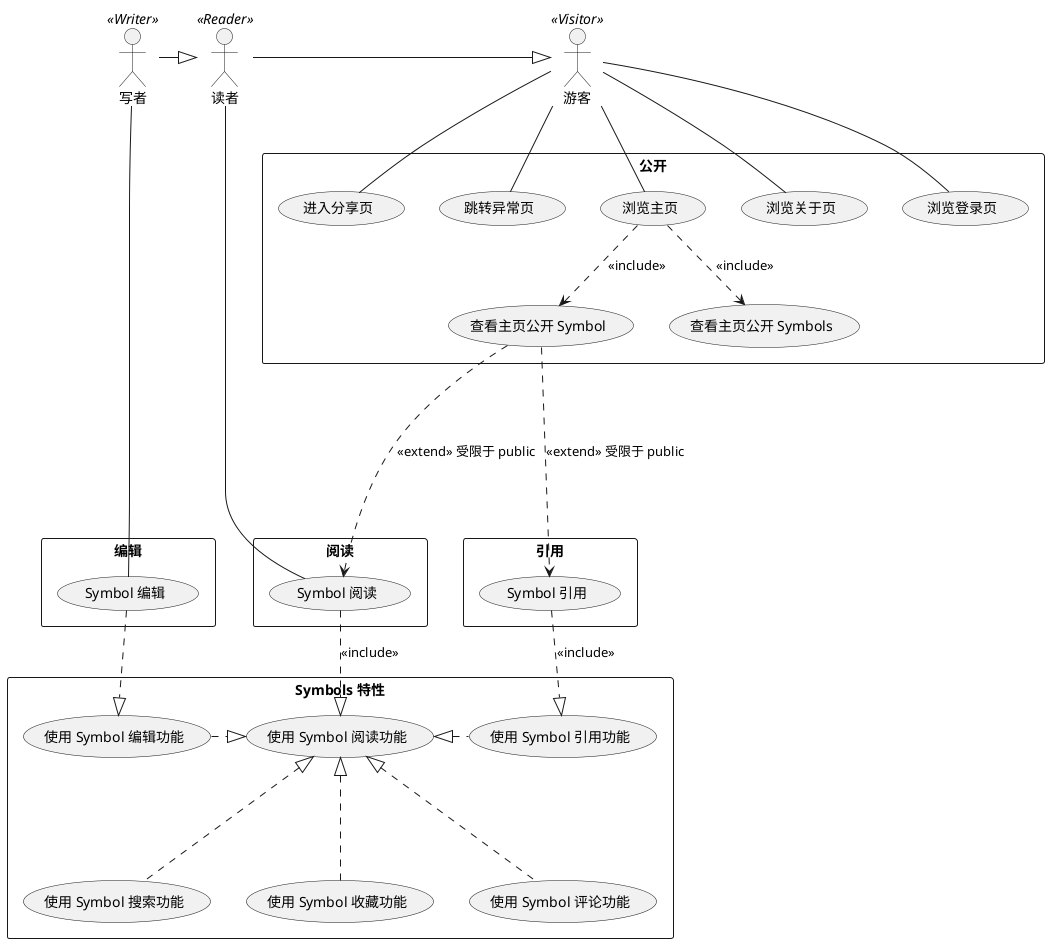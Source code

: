 @startuml


:游客: as Visitor <<Visitor>>
:读者: as Reader <<Reader>>
:写者: as Writer <<Writer>>

Reader -|> Visitor
Writer -|> Reader

rectangle "Symbols 特性" {
  (使用 Symbol 引用功能) as useFeatureReference
  (使用 Symbol 阅读功能) as useFeatureRead
  (使用 Symbol 编辑功能) as useFeatureEdit
  (使用 Symbol 搜索功能) as useFeatureSearch
  (使用 Symbol 收藏功能) as useFeatureFavorite
  (使用 Symbol 评论功能) as useFeatureComment

  useFeatureRead <|..right- useFeatureReference
  useFeatureRead <|..left- useFeatureEdit
  useFeatureRead <|..down- useFeatureSearch
  useFeatureRead <|..down- useFeatureFavorite
  useFeatureRead <|..down- useFeatureComment
}

rectangle 引用 {
  (Symbol 引用) as symbolReferenceFeature
  symbolReferenceFeature ..|> useFeatureReference : <<include>>
}

rectangle 阅读 {
  (Symbol 阅读) as symbolReadFeature

  symbolReadFeature ..|> useFeatureRead : <<include>>

  Reader -- symbolReadFeature
}

rectangle 编辑 {
  (Symbol 编辑) as symbolEditFeature

  symbolEditFeature ..|> useFeatureEdit <<include>>

  Writer -- symbolEditFeature
}

rectangle 公开 {
  (浏览主页) as exploreHomePage
  (浏览关于页) as exploreAboutPage
  (浏览登录页) as exploreLoginPage
  (进入分享页) as enterSharedPage
  (跳转异常页) as redirectExceptionPage

  (查看主页公开 Symbol) as viewHomeSentences
  (查看主页公开 Symbols) as viewHomeLibrary

  Visitor -- exploreHomePage
  Visitor -- exploreAboutPage
  Visitor -- exploreLoginPage
  Visitor -- enterSharedPage
  Visitor -- redirectExceptionPage

  exploreHomePage ..> viewHomeSentences : <<include>>
  exploreHomePage ..> viewHomeLibrary : <<include>>

  viewHomeSentences ....> symbolReadFeature : <<extend>> 受限于 public
  viewHomeSentences ....> symbolReferenceFeature : <<extend>> 受限于 public
}
@enduml